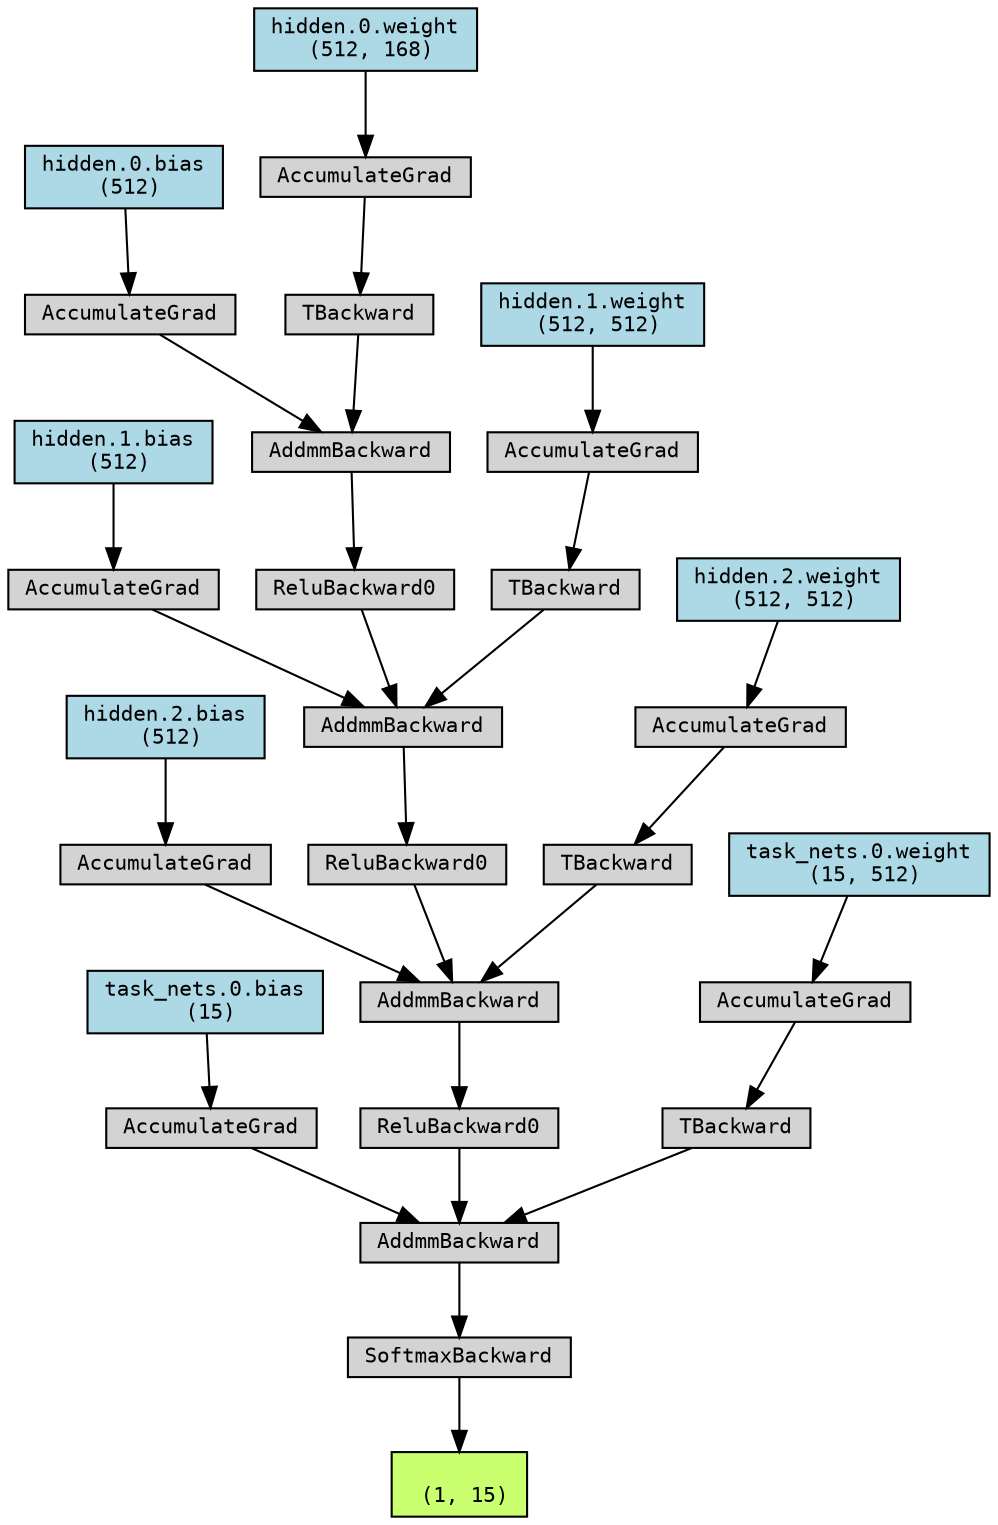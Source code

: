 digraph {
	graph [size="12,12"]
	node [align=left fontname=monospace fontsize=10 height=0.2 ranksep=0.1 shape=box style=filled]
	2012494067256 [label="
 (1, 15)" fillcolor=darkolivegreen1]
	2012513273672 [label=SoftmaxBackward]
	2012513273928 -> 2012513273672
	2012513273928 [label=AddmmBackward]
	2012513272200 -> 2012513273928
	2012518135192 [label="task_nets.0.bias
 (15)" fillcolor=lightblue]
	2012518135192 -> 2012513272200
	2012513272200 [label=AccumulateGrad]
	2012513271944 -> 2012513273928
	2012513271944 [label=ReluBackward0]
	2012513273288 -> 2012513271944
	2012513273288 [label=AddmmBackward]
	2012513273480 -> 2012513273288
	2012518134232 [label="hidden.2.bias
 (512)" fillcolor=lightblue]
	2012518134232 -> 2012513273480
	2012513273480 [label=AccumulateGrad]
	2012513273032 -> 2012513273288
	2012513273032 [label=ReluBackward0]
	2012513274696 -> 2012513273032
	2012513274696 [label=AddmmBackward]
	2012513274824 -> 2012513274696
	2012518136872 [label="hidden.1.bias
 (512)" fillcolor=lightblue]
	2012518136872 -> 2012513274824
	2012513274824 [label=AccumulateGrad]
	2012513274888 -> 2012513274696
	2012513274888 [label=ReluBackward0]
	2012513275080 -> 2012513274888
	2012513275080 [label=AddmmBackward]
	2012513275208 -> 2012513275080
	2012518133992 [label="hidden.0.bias
 (512)" fillcolor=lightblue]
	2012518133992 -> 2012513275208
	2012513275208 [label=AccumulateGrad]
	2012513275272 -> 2012513275080
	2012513275272 [label=TBackward]
	2012513275400 -> 2012513275272
	2012518134472 [label="hidden.0.weight
 (512, 168)" fillcolor=lightblue]
	2012518134472 -> 2012513275400
	2012513275400 [label=AccumulateGrad]
	2012513274952 -> 2012513274696
	2012513274952 [label=TBackward]
	2012513274760 -> 2012513274952
	2012518137512 [label="hidden.1.weight
 (512, 512)" fillcolor=lightblue]
	2012518137512 -> 2012513274760
	2012513274760 [label=AccumulateGrad]
	2012513274632 -> 2012513273288
	2012513274632 [label=TBackward]
	2012513272136 -> 2012513274632
	2012518133912 [label="hidden.2.weight
 (512, 512)" fillcolor=lightblue]
	2012518133912 -> 2012513272136
	2012513272136 [label=AccumulateGrad]
	2012513273992 -> 2012513273928
	2012513273992 [label=TBackward]
	2012513274056 -> 2012513273992
	2012518134872 [label="task_nets.0.weight
 (15, 512)" fillcolor=lightblue]
	2012518134872 -> 2012513274056
	2012513274056 [label=AccumulateGrad]
	2012513273672 -> 2012494067256
}
